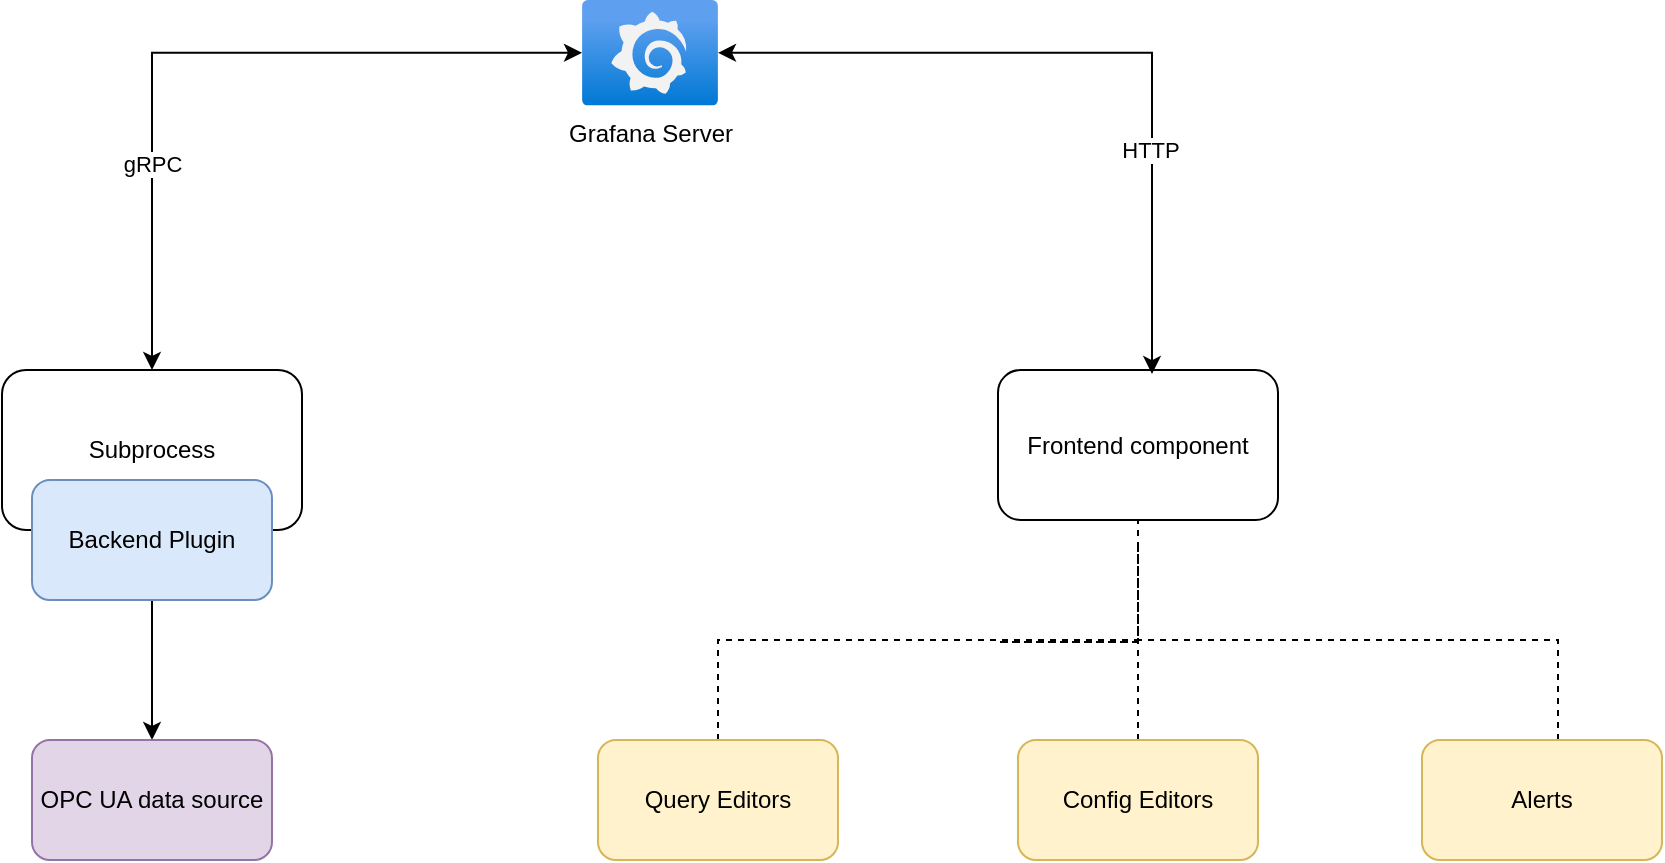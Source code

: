 <mxfile version="24.6.2" type="device" pages="4">
  <diagram name="Page-1" id="_kFFw52BY3J8krIUCbIz">
    <mxGraphModel dx="2954" dy="1106" grid="1" gridSize="10" guides="1" tooltips="1" connect="1" arrows="1" fold="1" page="1" pageScale="1" pageWidth="827" pageHeight="1169" math="0" shadow="0">
      <root>
        <mxCell id="0" />
        <mxCell id="1" parent="0" />
        <mxCell id="Qei81NZIr7ulTJUWE0Fq-1" value="Subprocess" style="rounded=1;whiteSpace=wrap;html=1;" vertex="1" parent="1">
          <mxGeometry x="180" y="265" width="150" height="80" as="geometry" />
        </mxCell>
        <mxCell id="Qei81NZIr7ulTJUWE0Fq-2" value="Frontend component" style="rounded=1;whiteSpace=wrap;html=1;" vertex="1" parent="1">
          <mxGeometry x="678" y="265" width="140" height="75" as="geometry" />
        </mxCell>
        <mxCell id="Qei81NZIr7ulTJUWE0Fq-3" style="edgeStyle=orthogonalEdgeStyle;rounded=0;orthogonalLoop=1;jettySize=auto;html=1;startArrow=classic;startFill=1;" edge="1" parent="1" source="Qei81NZIr7ulTJUWE0Fq-5" target="Qei81NZIr7ulTJUWE0Fq-1">
          <mxGeometry relative="1" as="geometry" />
        </mxCell>
        <mxCell id="Qei81NZIr7ulTJUWE0Fq-4" value="gRPC" style="edgeLabel;html=1;align=center;verticalAlign=middle;resizable=0;points=[];" vertex="1" connectable="0" parent="Qei81NZIr7ulTJUWE0Fq-3">
          <mxGeometry x="0.375" y="1" relative="1" as="geometry">
            <mxPoint x="-1" y="13" as="offset" />
          </mxGeometry>
        </mxCell>
        <mxCell id="Qei81NZIr7ulTJUWE0Fq-5" value="Grafana Server" style="image;aspect=fixed;html=1;points=[];align=center;fontSize=12;image=img/lib/azure2/other/Grafana.svg;" vertex="1" parent="1">
          <mxGeometry x="470" y="80" width="68" height="52.8" as="geometry" />
        </mxCell>
        <mxCell id="Qei81NZIr7ulTJUWE0Fq-6" style="edgeStyle=orthogonalEdgeStyle;rounded=0;orthogonalLoop=1;jettySize=auto;html=1;entryX=0.5;entryY=0;entryDx=0;entryDy=0;" edge="1" parent="1" source="Qei81NZIr7ulTJUWE0Fq-7" target="Qei81NZIr7ulTJUWE0Fq-16">
          <mxGeometry relative="1" as="geometry" />
        </mxCell>
        <mxCell id="Qei81NZIr7ulTJUWE0Fq-7" value="Backend Plugin" style="rounded=1;whiteSpace=wrap;html=1;fillColor=#dae8fc;strokeColor=#6c8ebf;" vertex="1" parent="1">
          <mxGeometry x="195" y="320" width="120" height="60" as="geometry" />
        </mxCell>
        <mxCell id="Qei81NZIr7ulTJUWE0Fq-8" style="edgeStyle=orthogonalEdgeStyle;rounded=0;orthogonalLoop=1;jettySize=auto;html=1;entryX=0.55;entryY=0.027;entryDx=0;entryDy=0;entryPerimeter=0;startArrow=classic;startFill=1;" edge="1" parent="1" source="Qei81NZIr7ulTJUWE0Fq-5" target="Qei81NZIr7ulTJUWE0Fq-2">
          <mxGeometry relative="1" as="geometry" />
        </mxCell>
        <mxCell id="Qei81NZIr7ulTJUWE0Fq-9" value="HTTP" style="edgeLabel;html=1;align=center;verticalAlign=middle;resizable=0;points=[];" vertex="1" connectable="0" parent="Qei81NZIr7ulTJUWE0Fq-8">
          <mxGeometry x="0.406" y="-1" relative="1" as="geometry">
            <mxPoint as="offset" />
          </mxGeometry>
        </mxCell>
        <mxCell id="Qei81NZIr7ulTJUWE0Fq-10" style="edgeStyle=orthogonalEdgeStyle;rounded=0;orthogonalLoop=1;jettySize=auto;html=1;endArrow=none;endFill=0;dashed=1;" edge="1" parent="1" source="Qei81NZIr7ulTJUWE0Fq-11" target="Qei81NZIr7ulTJUWE0Fq-2">
          <mxGeometry relative="1" as="geometry">
            <Array as="points">
              <mxPoint x="538" y="400" />
              <mxPoint x="748" y="400" />
            </Array>
          </mxGeometry>
        </mxCell>
        <mxCell id="Qei81NZIr7ulTJUWE0Fq-11" value="Query Editors" style="rounded=1;whiteSpace=wrap;html=1;fillColor=#fff2cc;strokeColor=#d6b656;" vertex="1" parent="1">
          <mxGeometry x="478" y="450" width="120" height="60" as="geometry" />
        </mxCell>
        <mxCell id="Qei81NZIr7ulTJUWE0Fq-12" style="edgeStyle=orthogonalEdgeStyle;rounded=0;orthogonalLoop=1;jettySize=auto;html=1;endArrow=none;endFill=0;dashed=1;" edge="1" parent="1" source="Qei81NZIr7ulTJUWE0Fq-13">
          <mxGeometry relative="1" as="geometry">
            <mxPoint x="748" y="350" as="targetPoint" />
            <Array as="points">
              <mxPoint x="678" y="401" />
              <mxPoint x="749" y="401" />
            </Array>
          </mxGeometry>
        </mxCell>
        <mxCell id="Qei81NZIr7ulTJUWE0Fq-13" value="Config Editors" style="rounded=1;whiteSpace=wrap;html=1;fillColor=#fff2cc;strokeColor=#d6b656;" vertex="1" parent="1">
          <mxGeometry x="688" y="450" width="120" height="60" as="geometry" />
        </mxCell>
        <mxCell id="Qei81NZIr7ulTJUWE0Fq-14" style="edgeStyle=orthogonalEdgeStyle;rounded=0;orthogonalLoop=1;jettySize=auto;html=1;entryX=0.5;entryY=1;entryDx=0;entryDy=0;endArrow=none;endFill=0;dashed=1;" edge="1" parent="1" source="Qei81NZIr7ulTJUWE0Fq-15" target="Qei81NZIr7ulTJUWE0Fq-2">
          <mxGeometry relative="1" as="geometry">
            <Array as="points">
              <mxPoint x="958" y="400" />
              <mxPoint x="748" y="400" />
            </Array>
          </mxGeometry>
        </mxCell>
        <mxCell id="Qei81NZIr7ulTJUWE0Fq-15" value="Alerts" style="rounded=1;whiteSpace=wrap;html=1;fillColor=#fff2cc;strokeColor=#d6b656;" vertex="1" parent="1">
          <mxGeometry x="890" y="450" width="120" height="60" as="geometry" />
        </mxCell>
        <mxCell id="Qei81NZIr7ulTJUWE0Fq-16" value="OPC UA data source" style="rounded=1;whiteSpace=wrap;html=1;fillColor=#e1d5e7;strokeColor=#9673a6;" vertex="1" parent="1">
          <mxGeometry x="195" y="450" width="120" height="60" as="geometry" />
        </mxCell>
      </root>
    </mxGraphModel>
  </diagram>
  <diagram id="bArqrxCrFq0HwPNh2oR4" name="Page-2">
    <mxGraphModel dx="2954" dy="1106" grid="1" gridSize="10" guides="1" tooltips="1" connect="1" arrows="1" fold="1" page="1" pageScale="1" pageWidth="827" pageHeight="1169" math="0" shadow="0">
      <root>
        <mxCell id="0" />
        <mxCell id="1" parent="0" />
        <mxCell id="oAFobFfyp00tC_rnUVrY-14" style="edgeStyle=orthogonalEdgeStyle;rounded=0;orthogonalLoop=1;jettySize=auto;html=1;entryX=0.5;entryY=0;entryDx=0;entryDy=0;" edge="1" parent="1" source="oAFobFfyp00tC_rnUVrY-1" target="oAFobFfyp00tC_rnUVrY-2">
          <mxGeometry relative="1" as="geometry" />
        </mxCell>
        <mxCell id="oAFobFfyp00tC_rnUVrY-1" value="NewDataSource" style="rounded=1;whiteSpace=wrap;html=1;fillColor=#dae8fc;strokeColor=#6c8ebf;" vertex="1" parent="1">
          <mxGeometry x="370" y="310" width="120" height="60" as="geometry" />
        </mxCell>
        <mxCell id="oAFobFfyp00tC_rnUVrY-2" value="Datasource" style="rounded=1;whiteSpace=wrap;html=1;fillColor=#fff2cc;strokeColor=#d6b656;" vertex="1" parent="1">
          <mxGeometry x="370" y="480" width="120" height="60" as="geometry" />
        </mxCell>
        <mxCell id="oAFobFfyp00tC_rnUVrY-7" style="edgeStyle=orthogonalEdgeStyle;rounded=0;orthogonalLoop=1;jettySize=auto;html=1;entryX=0;entryY=0.5;entryDx=0;entryDy=0;curved=1;endArrow=none;endFill=0;" edge="1" parent="1" source="oAFobFfyp00tC_rnUVrY-3" target="oAFobFfyp00tC_rnUVrY-2">
          <mxGeometry relative="1" as="geometry">
            <Array as="points">
              <mxPoint x="170" y="510" />
            </Array>
          </mxGeometry>
        </mxCell>
        <mxCell id="oAFobFfyp00tC_rnUVrY-16" value="Implements" style="edgeLabel;html=1;align=center;verticalAlign=middle;resizable=0;points=[];" vertex="1" connectable="0" parent="oAFobFfyp00tC_rnUVrY-7">
          <mxGeometry x="-0.423" y="-41" relative="1" as="geometry">
            <mxPoint as="offset" />
          </mxGeometry>
        </mxCell>
        <mxCell id="oAFobFfyp00tC_rnUVrY-3" value="QueryDataHandler" style="rounded=1;whiteSpace=wrap;html=1;fillColor=#dae8fc;strokeColor=#6c8ebf;" vertex="1" parent="1">
          <mxGeometry x="110" y="650" width="120" height="60" as="geometry" />
        </mxCell>
        <mxCell id="oAFobFfyp00tC_rnUVrY-4" value="CheckHealthHandler" style="rounded=1;whiteSpace=wrap;html=1;fillColor=#dae8fc;strokeColor=#6c8ebf;" vertex="1" parent="1">
          <mxGeometry x="290" y="650" width="120" height="60" as="geometry" />
        </mxCell>
        <mxCell id="oAFobFfyp00tC_rnUVrY-9" style="edgeStyle=orthogonalEdgeStyle;rounded=0;orthogonalLoop=1;jettySize=auto;html=1;entryX=0.75;entryY=1;entryDx=0;entryDy=0;curved=1;endArrow=none;endFill=0;" edge="1" parent="1" source="oAFobFfyp00tC_rnUVrY-5" target="oAFobFfyp00tC_rnUVrY-2">
          <mxGeometry relative="1" as="geometry" />
        </mxCell>
        <mxCell id="oAFobFfyp00tC_rnUVrY-20" value="Implements" style="edgeLabel;html=1;align=center;verticalAlign=middle;resizable=0;points=[];" vertex="1" connectable="0" parent="oAFobFfyp00tC_rnUVrY-9">
          <mxGeometry x="0.647" y="-4" relative="1" as="geometry">
            <mxPoint as="offset" />
          </mxGeometry>
        </mxCell>
        <mxCell id="oAFobFfyp00tC_rnUVrY-5" value="CallResourceHandler" style="rounded=1;whiteSpace=wrap;html=1;fillColor=#dae8fc;strokeColor=#6c8ebf;" vertex="1" parent="1">
          <mxGeometry x="460" y="650" width="120" height="60" as="geometry" />
        </mxCell>
        <mxCell id="oAFobFfyp00tC_rnUVrY-6" value="StreamHandler" style="rounded=1;whiteSpace=wrap;html=1;fillColor=#dae8fc;strokeColor=#6c8ebf;" vertex="1" parent="1">
          <mxGeometry x="630" y="650" width="120" height="60" as="geometry" />
        </mxCell>
        <mxCell id="oAFobFfyp00tC_rnUVrY-8" style="edgeStyle=orthogonalEdgeStyle;rounded=0;orthogonalLoop=1;jettySize=auto;html=1;entryX=0.167;entryY=1.017;entryDx=0;entryDy=0;entryPerimeter=0;curved=1;endArrow=none;endFill=0;" edge="1" parent="1" source="oAFobFfyp00tC_rnUVrY-4" target="oAFobFfyp00tC_rnUVrY-2">
          <mxGeometry relative="1" as="geometry" />
        </mxCell>
        <mxCell id="oAFobFfyp00tC_rnUVrY-19" value="Implements" style="edgeLabel;html=1;align=center;verticalAlign=middle;resizable=0;points=[];" vertex="1" connectable="0" parent="oAFobFfyp00tC_rnUVrY-8">
          <mxGeometry x="0.611" y="4" relative="1" as="geometry">
            <mxPoint as="offset" />
          </mxGeometry>
        </mxCell>
        <mxCell id="oAFobFfyp00tC_rnUVrY-11" style="edgeStyle=orthogonalEdgeStyle;rounded=0;orthogonalLoop=1;jettySize=auto;html=1;curved=1;exitX=0.5;exitY=0;exitDx=0;exitDy=0;endArrow=none;endFill=0;" edge="1" parent="1">
          <mxGeometry relative="1" as="geometry">
            <mxPoint x="698" y="650" as="sourcePoint" />
            <mxPoint x="490" y="510" as="targetPoint" />
            <Array as="points">
              <mxPoint x="698" y="510" />
              <mxPoint x="500" y="510" />
            </Array>
          </mxGeometry>
        </mxCell>
        <mxCell id="oAFobFfyp00tC_rnUVrY-17" value="&lt;span style=&quot;color: rgba(0, 0, 0, 0); font-family: monospace; font-size: 0px; text-align: start; background-color: rgb(251, 251, 251);&quot;&gt;%3CmxGraphModel%3E%3Croot%3E%3CmxCell%20id%3D%220%22%2F%3E%3CmxCell%20id%3D%221%22%20parent%3D%220%22%2F%3E%3CmxCell%20id%3D%222%22%20value%3D%22Implements%22%20style%3D%22edgeLabel%3Bhtml%3D1%3Balign%3Dcenter%3BverticalAlign%3Dmiddle%3Bresizable%3D0%3Bpoints%3D%5B%5D%3B%22%20vertex%3D%221%22%20connectable%3D%220%22%20parent%3D%221%22%3E%3CmxGeometry%20x%3D%22211%22%20y%3D%22552%22%20as%3D%22geometry%22%2F%3E%3C%2FmxCell%3E%3C%2Froot%3E%3C%2FmxGraphModel%3EI&lt;/span&gt;" style="edgeLabel;html=1;align=center;verticalAlign=middle;resizable=0;points=[];" vertex="1" connectable="0" parent="oAFobFfyp00tC_rnUVrY-11">
          <mxGeometry x="-0.466" y="21" relative="1" as="geometry">
            <mxPoint as="offset" />
          </mxGeometry>
        </mxCell>
        <mxCell id="oAFobFfyp00tC_rnUVrY-18" value="Implements" style="edgeLabel;html=1;align=center;verticalAlign=middle;resizable=0;points=[];" vertex="1" connectable="0" parent="oAFobFfyp00tC_rnUVrY-11">
          <mxGeometry x="-0.408" y="21" relative="1" as="geometry">
            <mxPoint as="offset" />
          </mxGeometry>
        </mxCell>
      </root>
    </mxGraphModel>
  </diagram>
  <diagram id="IPMRto11JAyfPZgQmvND" name="Page-3">
    <mxGraphModel dx="2954" dy="1106" grid="1" gridSize="10" guides="1" tooltips="1" connect="1" arrows="1" fold="1" page="1" pageScale="1" pageWidth="827" pageHeight="1169" math="0" shadow="0">
      <root>
        <mxCell id="0" />
        <mxCell id="1" parent="0" />
        <mxCell id="BhC_-8nEvPQbF0YDE_GS-17" value="" style="rounded=1;whiteSpace=wrap;html=1;" vertex="1" parent="1">
          <mxGeometry x="590" y="230" width="156" height="380" as="geometry" />
        </mxCell>
        <mxCell id="BhC_-8nEvPQbF0YDE_GS-19" style="edgeStyle=orthogonalEdgeStyle;rounded=0;orthogonalLoop=1;jettySize=auto;html=1;entryX=0;entryY=0.5;entryDx=0;entryDy=0;" edge="1" parent="1" source="2DsHLunr4raj2-tIZmhP-1" target="BhC_-8nEvPQbF0YDE_GS-17">
          <mxGeometry relative="1" as="geometry" />
        </mxCell>
        <mxCell id="2DsHLunr4raj2-tIZmhP-1" value="NewDataSource" style="rounded=1;whiteSpace=wrap;html=1;fillColor=#dae8fc;strokeColor=#6c8ebf;" vertex="1" parent="1">
          <mxGeometry x="310" y="330" width="120" height="60" as="geometry" />
        </mxCell>
        <mxCell id="BhC_-8nEvPQbF0YDE_GS-8" style="edgeStyle=orthogonalEdgeStyle;rounded=0;orthogonalLoop=1;jettySize=auto;html=1;entryX=0;entryY=0.5;entryDx=0;entryDy=0;" edge="1" parent="1" source="BhC_-8nEvPQbF0YDE_GS-1" target="2DsHLunr4raj2-tIZmhP-1">
          <mxGeometry relative="1" as="geometry" />
        </mxCell>
        <mxCell id="BhC_-8nEvPQbF0YDE_GS-10" value="DataSourceInstanceSettings" style="edgeLabel;html=1;align=center;verticalAlign=middle;resizable=0;points=[];" vertex="1" connectable="0" parent="BhC_-8nEvPQbF0YDE_GS-8">
          <mxGeometry x="-0.221" relative="1" as="geometry">
            <mxPoint as="offset" />
          </mxGeometry>
        </mxCell>
        <mxCell id="BhC_-8nEvPQbF0YDE_GS-1" value="Frontend component" style="rounded=1;whiteSpace=wrap;html=1;" vertex="1" parent="1">
          <mxGeometry x="210" y="72.5" width="140" height="75" as="geometry" />
        </mxCell>
        <mxCell id="BhC_-8nEvPQbF0YDE_GS-3" value="Settings" style="swimlane;fontStyle=0;childLayout=stackLayout;horizontal=1;startSize=30;horizontalStack=0;resizeParent=1;resizeParentMax=0;resizeLast=0;collapsible=1;marginBottom=0;whiteSpace=wrap;html=1;" vertex="1" parent="1">
          <mxGeometry x="500" y="40" width="140" height="120" as="geometry" />
        </mxCell>
        <mxCell id="BhC_-8nEvPQbF0YDE_GS-4" value="Username" style="text;strokeColor=none;fillColor=none;align=left;verticalAlign=middle;spacingLeft=4;spacingRight=4;overflow=hidden;points=[[0,0.5],[1,0.5]];portConstraint=eastwest;rotatable=0;whiteSpace=wrap;html=1;" vertex="1" parent="BhC_-8nEvPQbF0YDE_GS-3">
          <mxGeometry y="30" width="140" height="30" as="geometry" />
        </mxCell>
        <mxCell id="BhC_-8nEvPQbF0YDE_GS-5" value="Passwrod" style="text;strokeColor=none;fillColor=none;align=left;verticalAlign=middle;spacingLeft=4;spacingRight=4;overflow=hidden;points=[[0,0.5],[1,0.5]];portConstraint=eastwest;rotatable=0;whiteSpace=wrap;html=1;" vertex="1" parent="BhC_-8nEvPQbF0YDE_GS-3">
          <mxGeometry y="60" width="140" height="30" as="geometry" />
        </mxCell>
        <mxCell id="BhC_-8nEvPQbF0YDE_GS-6" value="..." style="text;strokeColor=none;fillColor=none;align=left;verticalAlign=middle;spacingLeft=4;spacingRight=4;overflow=hidden;points=[[0,0.5],[1,0.5]];portConstraint=eastwest;rotatable=0;whiteSpace=wrap;html=1;" vertex="1" parent="BhC_-8nEvPQbF0YDE_GS-3">
          <mxGeometry y="90" width="140" height="30" as="geometry" />
        </mxCell>
        <mxCell id="BhC_-8nEvPQbF0YDE_GS-7" style="edgeStyle=orthogonalEdgeStyle;rounded=0;orthogonalLoop=1;jettySize=auto;html=1;entryX=1;entryY=0.5;entryDx=0;entryDy=0;" edge="1" parent="1" source="BhC_-8nEvPQbF0YDE_GS-5" target="BhC_-8nEvPQbF0YDE_GS-1">
          <mxGeometry relative="1" as="geometry" />
        </mxCell>
        <mxCell id="BhC_-8nEvPQbF0YDE_GS-11" value="Parse settings" style="rounded=1;whiteSpace=wrap;html=1;fillColor=#dae8fc;strokeColor=#6c8ebf;" vertex="1" parent="1">
          <mxGeometry x="606" y="260" width="120" height="60" as="geometry" />
        </mxCell>
        <mxCell id="BhC_-8nEvPQbF0YDE_GS-13" value="Create/Load certificate" style="rounded=1;whiteSpace=wrap;html=1;fillColor=#dae8fc;strokeColor=#6c8ebf;" vertex="1" parent="1">
          <mxGeometry x="606" y="350" width="120" height="60" as="geometry" />
        </mxCell>
        <mxCell id="BhC_-8nEvPQbF0YDE_GS-15" value="Get security endpoints" style="rounded=1;whiteSpace=wrap;html=1;fillColor=#dae8fc;strokeColor=#6c8ebf;" vertex="1" parent="1">
          <mxGeometry x="606" y="440" width="120" height="60" as="geometry" />
        </mxCell>
        <mxCell id="BhC_-8nEvPQbF0YDE_GS-16" value="Crate OPC-UA client" style="rounded=1;whiteSpace=wrap;html=1;fillColor=#dae8fc;strokeColor=#6c8ebf;" vertex="1" parent="1">
          <mxGeometry x="606" y="530" width="120" height="60" as="geometry" />
        </mxCell>
        <mxCell id="BhC_-8nEvPQbF0YDE_GS-20" value="Datasource" style="rounded=1;whiteSpace=wrap;html=1;fillColor=#fff2cc;strokeColor=#d6b656;" vertex="1" parent="1">
          <mxGeometry x="600" y="690" width="120" height="60" as="geometry" />
        </mxCell>
        <mxCell id="BhC_-8nEvPQbF0YDE_GS-21" style="edgeStyle=orthogonalEdgeStyle;rounded=0;orthogonalLoop=1;jettySize=auto;html=1;entryX=0.567;entryY=0;entryDx=0;entryDy=0;entryPerimeter=0;" edge="1" parent="1" source="BhC_-8nEvPQbF0YDE_GS-17" target="BhC_-8nEvPQbF0YDE_GS-20">
          <mxGeometry relative="1" as="geometry" />
        </mxCell>
      </root>
    </mxGraphModel>
  </diagram>
  <diagram id="t6KfxFix1kj8tTAENST_" name="Page-4">
    <mxGraphModel dx="2954" dy="1106" grid="1" gridSize="10" guides="1" tooltips="1" connect="1" arrows="1" fold="1" page="1" pageScale="1" pageWidth="827" pageHeight="1169" math="0" shadow="0">
      <root>
        <mxCell id="0" />
        <mxCell id="1" parent="0" />
        <mxCell id="U8NObJjdRB2ajn7xk0Kn-2" style="edgeStyle=orthogonalEdgeStyle;rounded=0;orthogonalLoop=1;jettySize=auto;html=1;" edge="1" parent="1" source="6_wouaY9lj4N_PbtMfaR-1" target="0UWtmeLTX1wI_dMAmMyv-1">
          <mxGeometry relative="1" as="geometry" />
        </mxCell>
        <mxCell id="U8NObJjdRB2ajn7xk0Kn-3" value="POST /browse" style="edgeLabel;html=1;align=center;verticalAlign=middle;resizable=0;points=[];" vertex="1" connectable="0" parent="U8NObJjdRB2ajn7xk0Kn-2">
          <mxGeometry x="-0.2" y="-1" relative="1" as="geometry">
            <mxPoint as="offset" />
          </mxGeometry>
        </mxCell>
        <mxCell id="6_wouaY9lj4N_PbtMfaR-1" value="Frontend component" style="rounded=1;whiteSpace=wrap;html=1;" vertex="1" parent="1">
          <mxGeometry x="50" y="128.9" width="140" height="75" as="geometry" />
        </mxCell>
        <mxCell id="U8NObJjdRB2ajn7xk0Kn-4" style="edgeStyle=orthogonalEdgeStyle;rounded=0;orthogonalLoop=1;jettySize=auto;html=1;entryX=0;entryY=0.5;entryDx=0;entryDy=0;" edge="1" parent="1" source="0UWtmeLTX1wI_dMAmMyv-1" target="U8NObJjdRB2ajn7xk0Kn-1">
          <mxGeometry relative="1" as="geometry" />
        </mxCell>
        <mxCell id="U8NObJjdRB2ajn7xk0Kn-5" value="CallResource" style="edgeLabel;html=1;align=center;verticalAlign=middle;resizable=0;points=[];" vertex="1" connectable="0" parent="U8NObJjdRB2ajn7xk0Kn-4">
          <mxGeometry x="-0.099" y="-3" relative="1" as="geometry">
            <mxPoint as="offset" />
          </mxGeometry>
        </mxCell>
        <mxCell id="0UWtmeLTX1wI_dMAmMyv-1" value="Grafana Server" style="image;aspect=fixed;html=1;points=[];align=center;fontSize=12;image=img/lib/azure2/other/Grafana.svg;" vertex="1" parent="1">
          <mxGeometry x="370" y="140" width="68" height="52.8" as="geometry" />
        </mxCell>
        <mxCell id="U8NObJjdRB2ajn7xk0Kn-1" value="Backend Plugin" style="rounded=1;whiteSpace=wrap;html=1;fillColor=#dae8fc;strokeColor=#6c8ebf;" vertex="1" parent="1">
          <mxGeometry x="620" y="136.4" width="120" height="60" as="geometry" />
        </mxCell>
      </root>
    </mxGraphModel>
  </diagram>
</mxfile>
